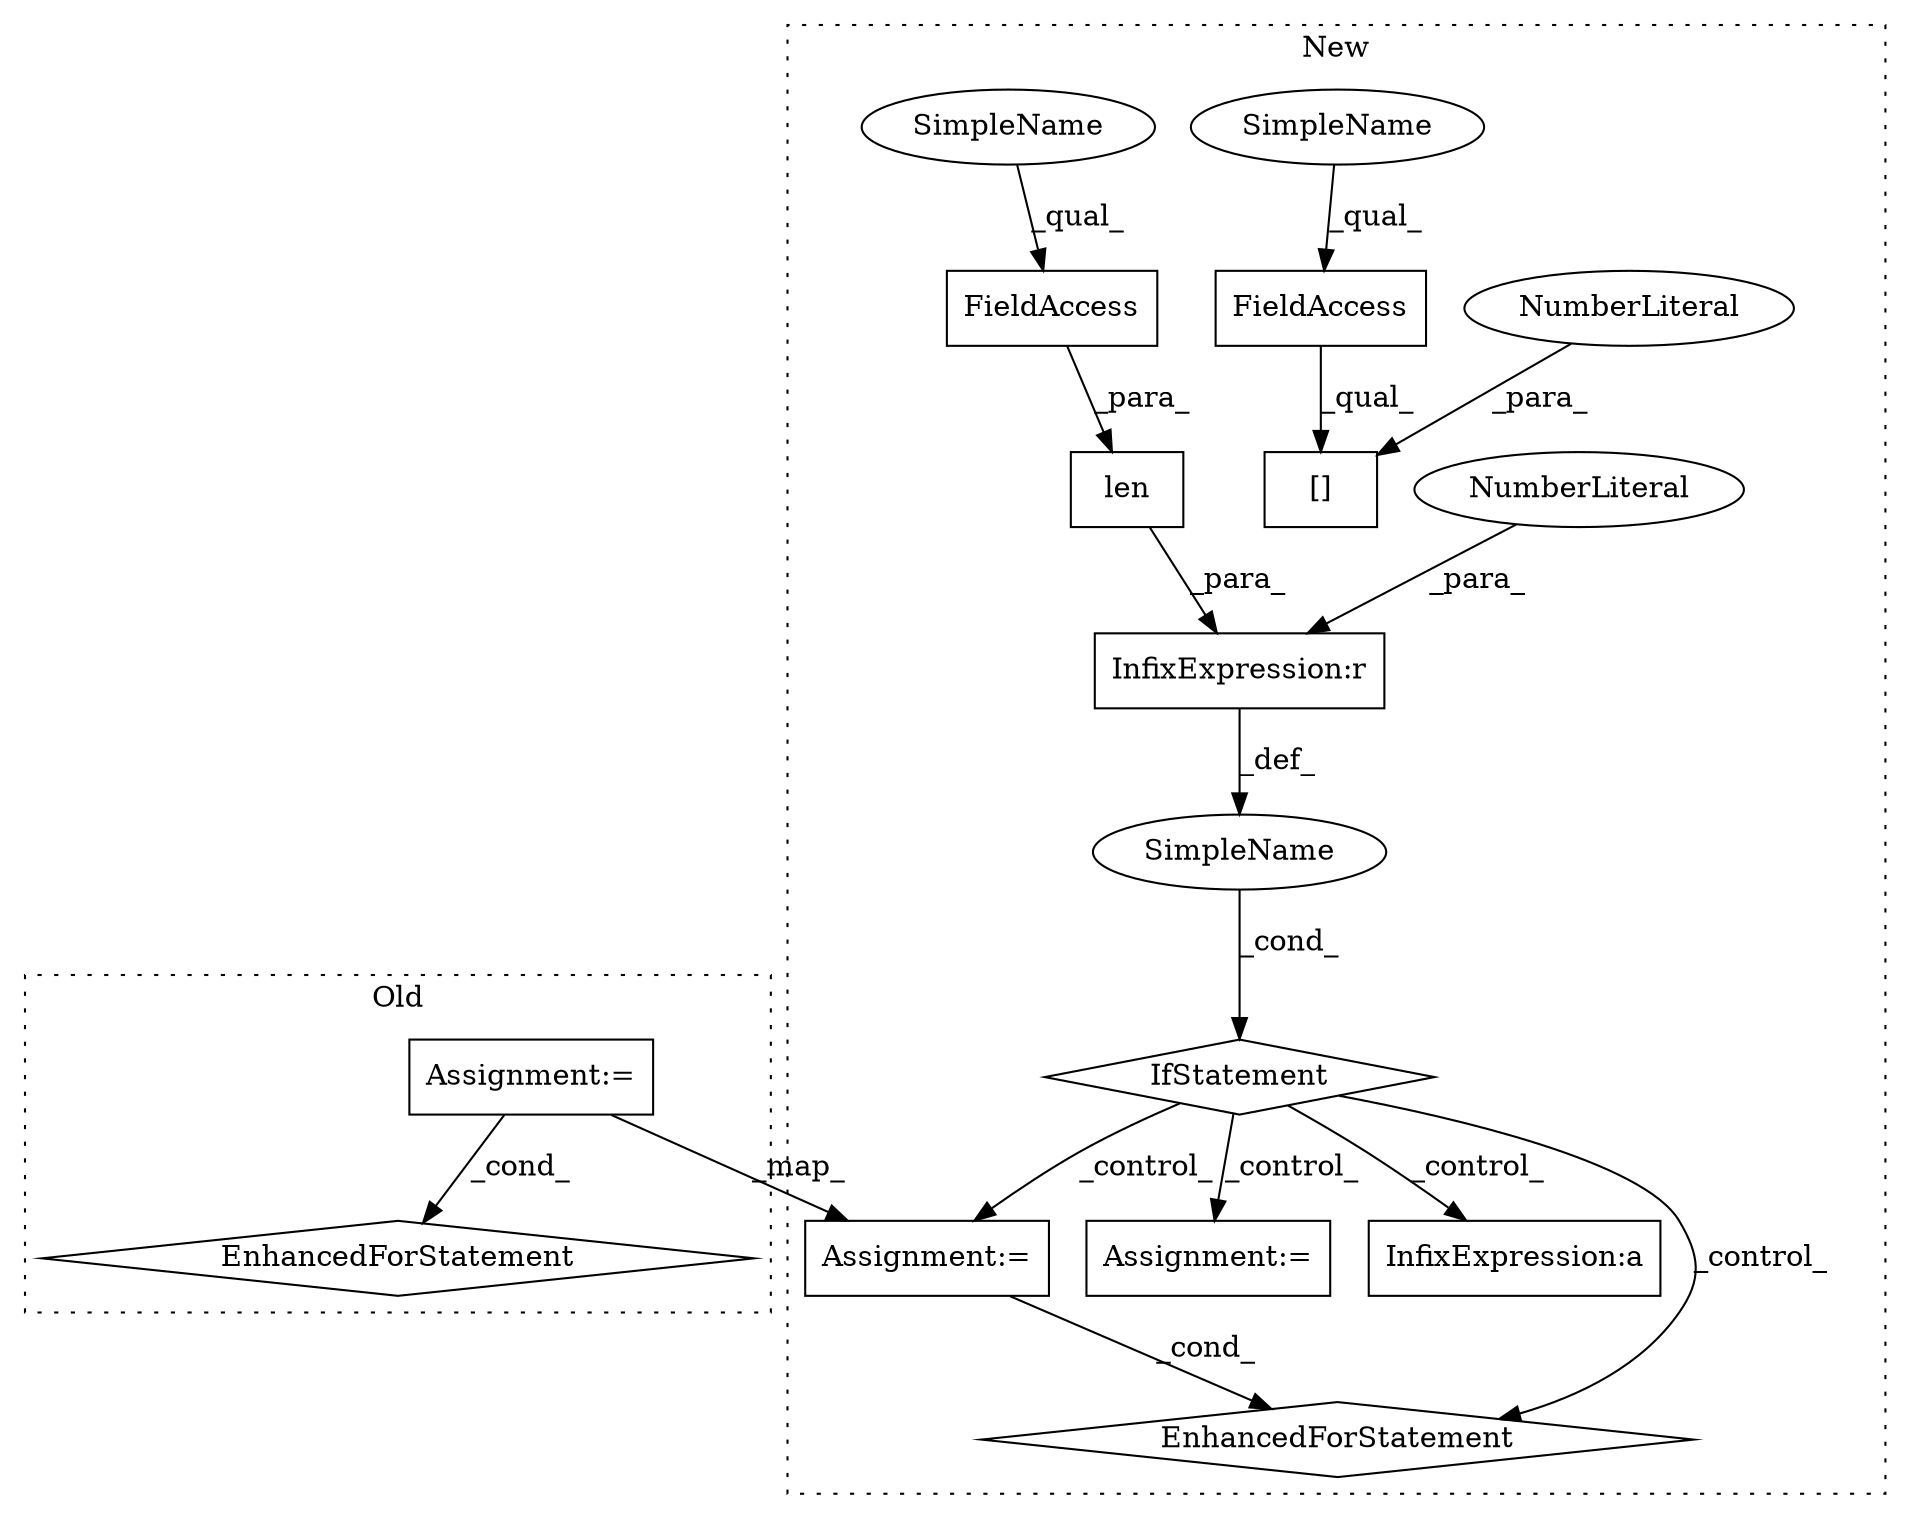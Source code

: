 digraph G {
subgraph cluster0 {
1 [label="EnhancedForStatement" a="70" s="2424,2495" l="53,2" shape="diamond"];
3 [label="Assignment:=" a="7" s="2424,2495" l="53,2" shape="box"];
label = "Old";
style="dotted";
}
subgraph cluster1 {
2 [label="EnhancedForStatement" a="70" s="3308,3383" l="57,2" shape="diamond"];
4 [label="Assignment:=" a="7" s="3308,3383" l="57,2" shape="box"];
5 [label="SimpleName" a="42" s="" l="" shape="ellipse"];
6 [label="IfStatement" a="25" s="3055,3079" l="4,2" shape="diamond"];
7 [label="InfixExpression:r" a="27" s="3074" l="4" shape="box"];
8 [label="Assignment:=" a="7" s="3095" l="2" shape="box"];
9 [label="NumberLiteral" a="34" s="3078" l="1" shape="ellipse"];
10 [label="len" a="32" s="3059,3073" l="4,1" shape="box"];
11 [label="FieldAccess" a="22" s="3063" l="10" shape="box"];
12 [label="FieldAccess" a="22" s="3224" l="10" shape="box"];
13 [label="[]" a="2" s="3224,3236" l="11,1" shape="box"];
14 [label="NumberLiteral" a="34" s="3235" l="1" shape="ellipse"];
15 [label="InfixExpression:a" a="27" s="3221" l="3" shape="box"];
16 [label="SimpleName" a="42" s="3063" l="4" shape="ellipse"];
17 [label="SimpleName" a="42" s="3224" l="4" shape="ellipse"];
label = "New";
style="dotted";
}
3 -> 1 [label="_cond_"];
3 -> 4 [label="_map_"];
4 -> 2 [label="_cond_"];
5 -> 6 [label="_cond_"];
6 -> 8 [label="_control_"];
6 -> 2 [label="_control_"];
6 -> 4 [label="_control_"];
6 -> 15 [label="_control_"];
7 -> 5 [label="_def_"];
9 -> 7 [label="_para_"];
10 -> 7 [label="_para_"];
11 -> 10 [label="_para_"];
12 -> 13 [label="_qual_"];
14 -> 13 [label="_para_"];
16 -> 11 [label="_qual_"];
17 -> 12 [label="_qual_"];
}